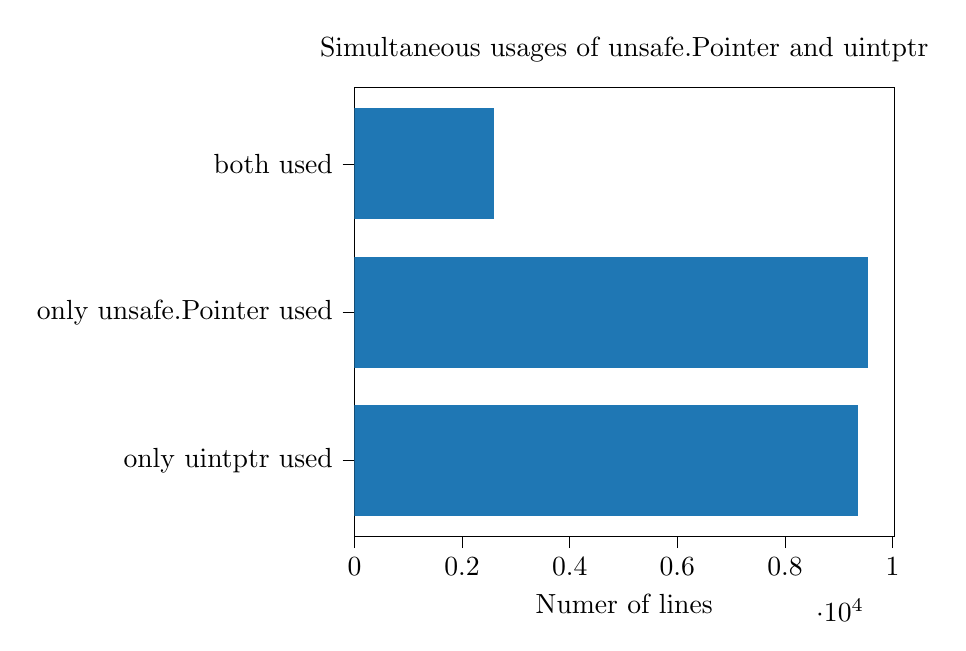 % This file was created by tikzplotlib v0.9.2.
\begin{tikzpicture}

\definecolor{color0}{rgb}{0.122,0.467,0.706}

\begin{axis}[
tick align=outside,
tick pos=left,
title={Simultaneous usages of unsafe.Pointer and uintptr},
x grid style={white!69.02!black},
xlabel={Numer of lines},
xmin=0, xmax=10027.5,
xtick style={color=black},
y grid style={white!69.02!black},
ymin=-0.171, ymax=0.838,
ytick style={color=black},
ytick={0,0.333,0.667},
yticklabels={only uintptr used,only unsafe.Pointer used,both used}
]
\draw[draw=none,fill=color0] (axis cs:0,-0.125) rectangle (axis cs:9366,0.125);
\draw[draw=none,fill=color0] (axis cs:0,0.208) rectangle (axis cs:9550,0.458);
\draw[draw=none,fill=color0] (axis cs:0,0.542) rectangle (axis cs:2585,0.792);
\end{axis}

\end{tikzpicture}
